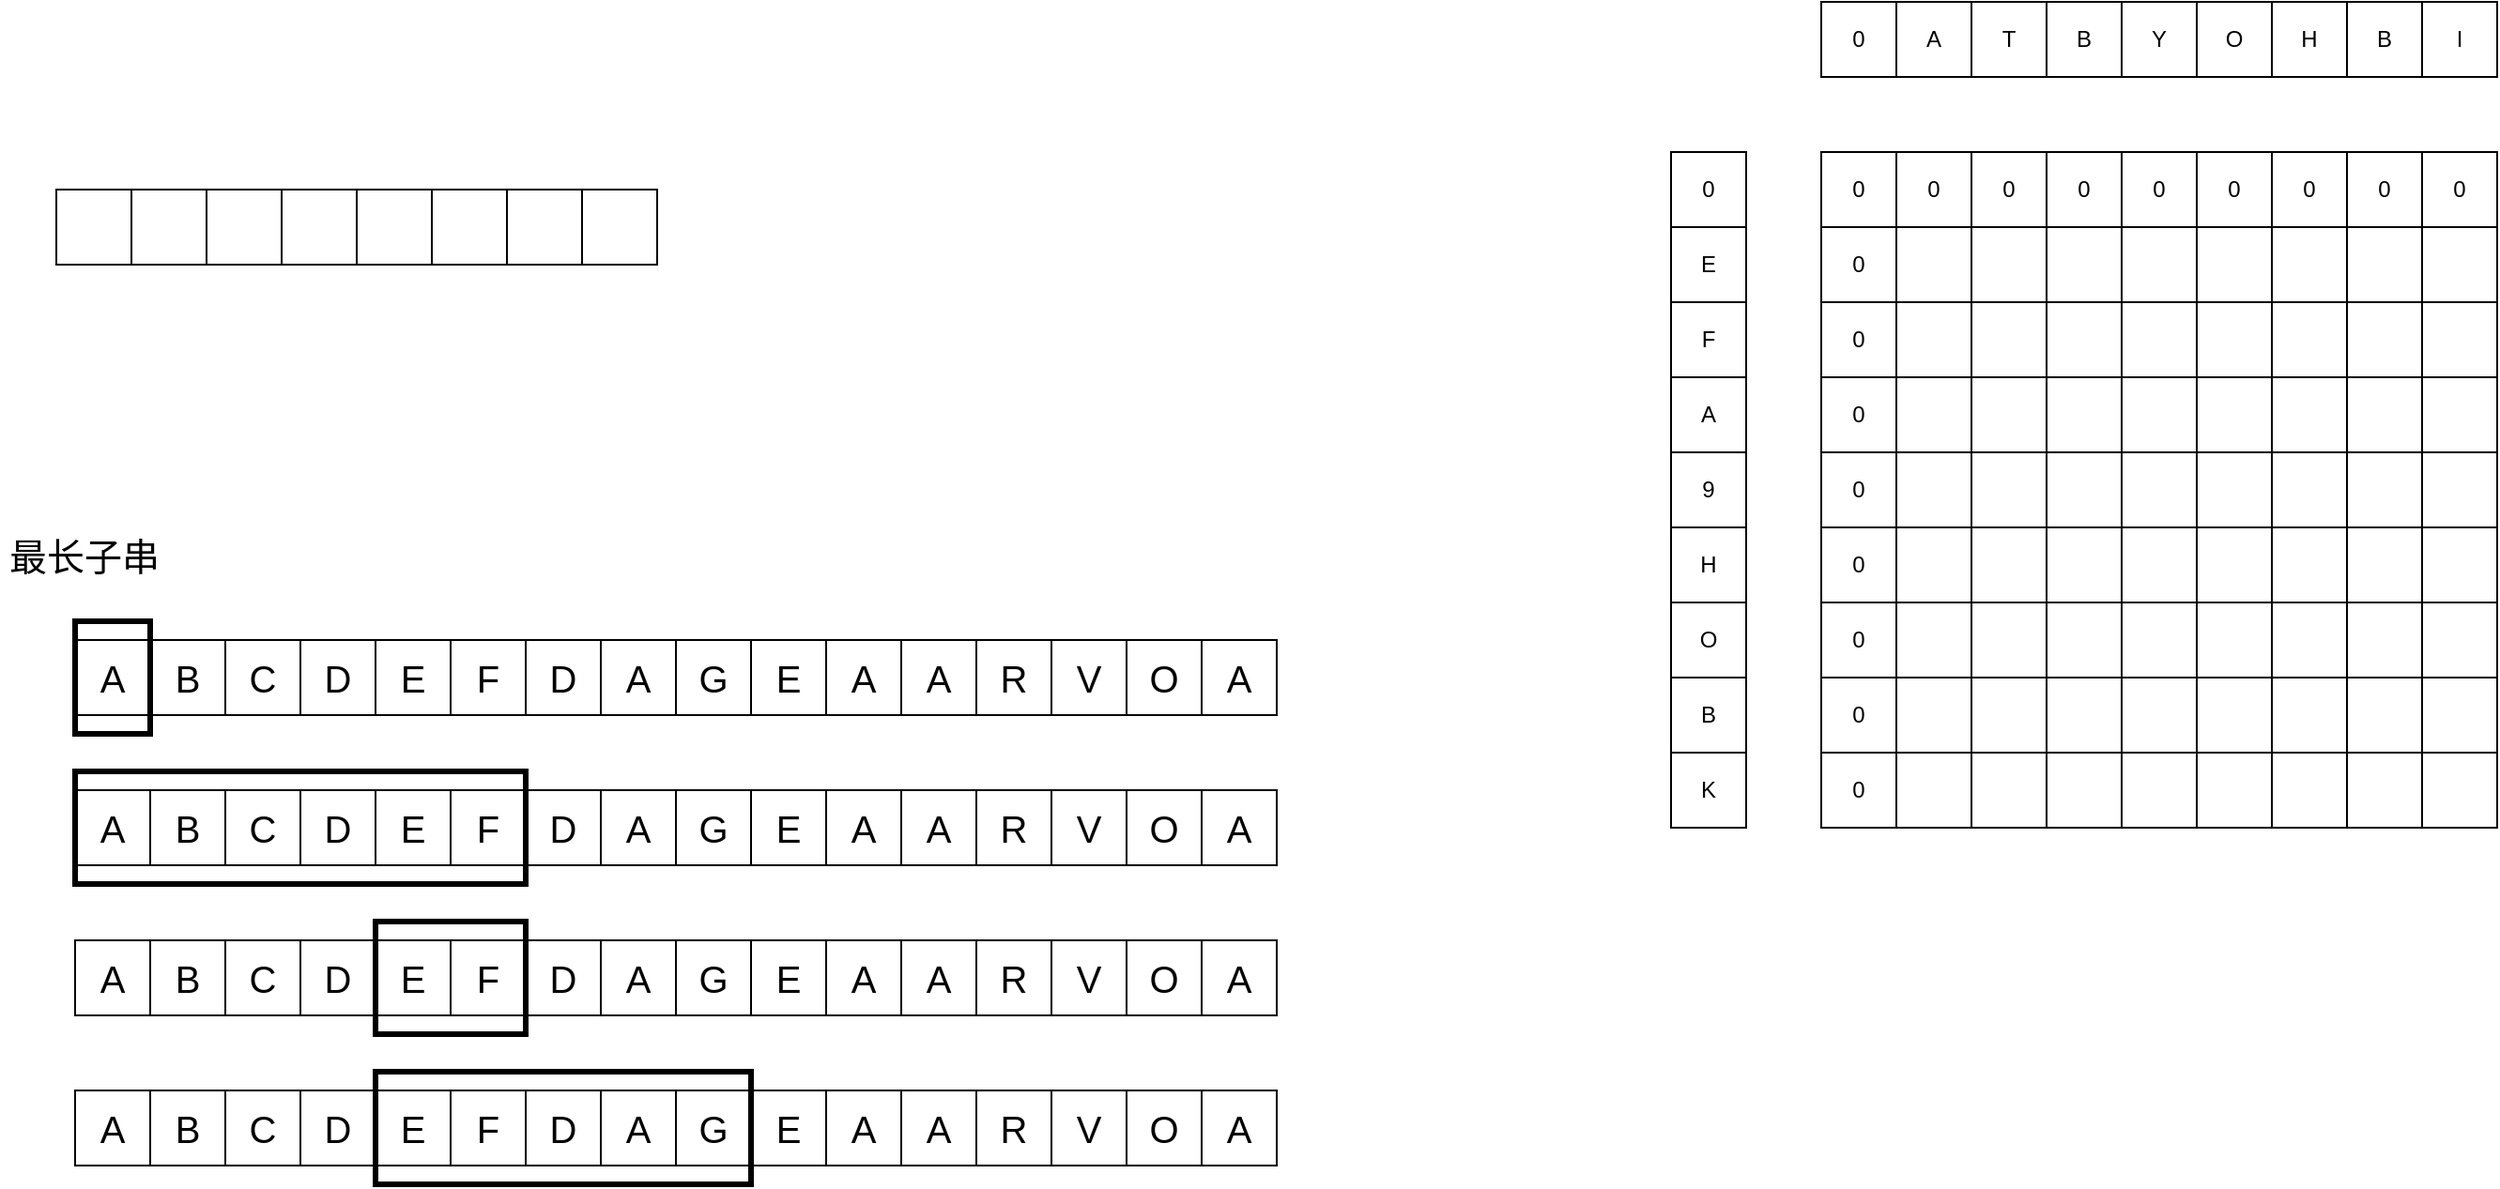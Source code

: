<mxfile version="26.2.3">
  <diagram name="第 1 页" id="3titgzVjiqhGqrw3cSma">
    <mxGraphModel dx="520" dy="779" grid="1" gridSize="10" guides="1" tooltips="1" connect="1" arrows="1" fold="1" page="1" pageScale="1" pageWidth="827" pageHeight="1169" math="0" shadow="0">
      <root>
        <mxCell id="0" />
        <mxCell id="1" parent="0" />
        <mxCell id="JuDqGbbSawKdHC7prrvu-1" value="" style="rounded=0;whiteSpace=wrap;html=1;" vertex="1" parent="1">
          <mxGeometry x="80" y="200" width="40" height="40" as="geometry" />
        </mxCell>
        <mxCell id="JuDqGbbSawKdHC7prrvu-2" value="" style="rounded=0;whiteSpace=wrap;html=1;" vertex="1" parent="1">
          <mxGeometry x="120" y="200" width="40" height="40" as="geometry" />
        </mxCell>
        <mxCell id="JuDqGbbSawKdHC7prrvu-5" value="" style="rounded=0;whiteSpace=wrap;html=1;" vertex="1" parent="1">
          <mxGeometry x="160" y="200" width="40" height="40" as="geometry" />
        </mxCell>
        <mxCell id="JuDqGbbSawKdHC7prrvu-6" value="" style="rounded=0;whiteSpace=wrap;html=1;" vertex="1" parent="1">
          <mxGeometry x="200" y="200" width="40" height="40" as="geometry" />
        </mxCell>
        <mxCell id="JuDqGbbSawKdHC7prrvu-7" value="" style="rounded=0;whiteSpace=wrap;html=1;" vertex="1" parent="1">
          <mxGeometry x="240" y="200" width="40" height="40" as="geometry" />
        </mxCell>
        <mxCell id="JuDqGbbSawKdHC7prrvu-8" value="" style="rounded=0;whiteSpace=wrap;html=1;" vertex="1" parent="1">
          <mxGeometry x="280" y="200" width="40" height="40" as="geometry" />
        </mxCell>
        <mxCell id="JuDqGbbSawKdHC7prrvu-9" value="" style="rounded=0;whiteSpace=wrap;html=1;" vertex="1" parent="1">
          <mxGeometry x="320" y="200" width="40" height="40" as="geometry" />
        </mxCell>
        <mxCell id="JuDqGbbSawKdHC7prrvu-10" value="" style="rounded=0;whiteSpace=wrap;html=1;" vertex="1" parent="1">
          <mxGeometry x="360" y="200" width="40" height="40" as="geometry" />
        </mxCell>
        <mxCell id="JuDqGbbSawKdHC7prrvu-12" value="&lt;font style=&quot;font-size: 20px;&quot;&gt;A&lt;/font&gt;" style="rounded=0;whiteSpace=wrap;html=1;" vertex="1" parent="1">
          <mxGeometry x="90" y="440" width="40" height="40" as="geometry" />
        </mxCell>
        <mxCell id="JuDqGbbSawKdHC7prrvu-20" value="&lt;font style=&quot;font-size: 20px;&quot;&gt;最长子串&lt;/font&gt;" style="text;html=1;align=center;verticalAlign=middle;whiteSpace=wrap;rounded=0;" vertex="1" parent="1">
          <mxGeometry x="50" y="380" width="90" height="30" as="geometry" />
        </mxCell>
        <mxCell id="JuDqGbbSawKdHC7prrvu-21" value="&lt;font style=&quot;font-size: 20px;&quot;&gt;B&lt;/font&gt;" style="rounded=0;whiteSpace=wrap;html=1;" vertex="1" parent="1">
          <mxGeometry x="130" y="440" width="40" height="40" as="geometry" />
        </mxCell>
        <mxCell id="JuDqGbbSawKdHC7prrvu-22" value="&lt;font style=&quot;font-size: 20px;&quot;&gt;C&lt;/font&gt;" style="rounded=0;whiteSpace=wrap;html=1;" vertex="1" parent="1">
          <mxGeometry x="170" y="440" width="40" height="40" as="geometry" />
        </mxCell>
        <mxCell id="JuDqGbbSawKdHC7prrvu-23" value="&lt;font style=&quot;font-size: 20px;&quot;&gt;D&lt;/font&gt;" style="rounded=0;whiteSpace=wrap;html=1;" vertex="1" parent="1">
          <mxGeometry x="210" y="440" width="40" height="40" as="geometry" />
        </mxCell>
        <mxCell id="JuDqGbbSawKdHC7prrvu-24" value="&lt;font style=&quot;font-size: 20px;&quot;&gt;E&lt;/font&gt;" style="rounded=0;whiteSpace=wrap;html=1;" vertex="1" parent="1">
          <mxGeometry x="250" y="440" width="40" height="40" as="geometry" />
        </mxCell>
        <mxCell id="JuDqGbbSawKdHC7prrvu-25" value="&lt;font style=&quot;font-size: 20px;&quot;&gt;F&lt;/font&gt;" style="rounded=0;whiteSpace=wrap;html=1;" vertex="1" parent="1">
          <mxGeometry x="290" y="440" width="40" height="40" as="geometry" />
        </mxCell>
        <mxCell id="JuDqGbbSawKdHC7prrvu-26" value="&lt;font style=&quot;font-size: 20px;&quot;&gt;D&lt;/font&gt;" style="rounded=0;whiteSpace=wrap;html=1;" vertex="1" parent="1">
          <mxGeometry x="330" y="440" width="40" height="40" as="geometry" />
        </mxCell>
        <mxCell id="JuDqGbbSawKdHC7prrvu-27" value="&lt;font style=&quot;font-size: 20px;&quot;&gt;A&lt;/font&gt;" style="rounded=0;whiteSpace=wrap;html=1;" vertex="1" parent="1">
          <mxGeometry x="370" y="440" width="40" height="40" as="geometry" />
        </mxCell>
        <mxCell id="JuDqGbbSawKdHC7prrvu-28" value="&lt;font style=&quot;font-size: 20px;&quot;&gt;G&lt;/font&gt;" style="rounded=0;whiteSpace=wrap;html=1;" vertex="1" parent="1">
          <mxGeometry x="410" y="440" width="40" height="40" as="geometry" />
        </mxCell>
        <mxCell id="JuDqGbbSawKdHC7prrvu-29" value="&lt;font style=&quot;font-size: 20px;&quot;&gt;E&lt;/font&gt;" style="rounded=0;whiteSpace=wrap;html=1;" vertex="1" parent="1">
          <mxGeometry x="450" y="440" width="40" height="40" as="geometry" />
        </mxCell>
        <mxCell id="JuDqGbbSawKdHC7prrvu-30" value="&lt;font style=&quot;font-size: 20px;&quot;&gt;A&lt;/font&gt;" style="rounded=0;whiteSpace=wrap;html=1;" vertex="1" parent="1">
          <mxGeometry x="490" y="440" width="40" height="40" as="geometry" />
        </mxCell>
        <mxCell id="JuDqGbbSawKdHC7prrvu-31" value="&lt;font style=&quot;font-size: 20px;&quot;&gt;A&lt;/font&gt;" style="rounded=0;whiteSpace=wrap;html=1;" vertex="1" parent="1">
          <mxGeometry x="530" y="440" width="40" height="40" as="geometry" />
        </mxCell>
        <mxCell id="JuDqGbbSawKdHC7prrvu-32" value="&lt;font style=&quot;font-size: 20px;&quot;&gt;R&lt;/font&gt;" style="rounded=0;whiteSpace=wrap;html=1;" vertex="1" parent="1">
          <mxGeometry x="570" y="440" width="40" height="40" as="geometry" />
        </mxCell>
        <mxCell id="JuDqGbbSawKdHC7prrvu-33" value="&lt;font style=&quot;font-size: 20px;&quot;&gt;V&lt;/font&gt;" style="rounded=0;whiteSpace=wrap;html=1;" vertex="1" parent="1">
          <mxGeometry x="610" y="440" width="40" height="40" as="geometry" />
        </mxCell>
        <mxCell id="JuDqGbbSawKdHC7prrvu-34" value="&lt;font style=&quot;font-size: 20px;&quot;&gt;O&lt;/font&gt;" style="rounded=0;whiteSpace=wrap;html=1;" vertex="1" parent="1">
          <mxGeometry x="650" y="440" width="40" height="40" as="geometry" />
        </mxCell>
        <mxCell id="JuDqGbbSawKdHC7prrvu-35" value="&lt;font style=&quot;font-size: 20px;&quot;&gt;A&lt;/font&gt;" style="rounded=0;whiteSpace=wrap;html=1;" vertex="1" parent="1">
          <mxGeometry x="690" y="440" width="40" height="40" as="geometry" />
        </mxCell>
        <mxCell id="JuDqGbbSawKdHC7prrvu-11" value="" style="rounded=0;whiteSpace=wrap;html=1;fillColor=none;strokeWidth=3;" vertex="1" parent="1">
          <mxGeometry x="90" y="430" width="40" height="60" as="geometry" />
        </mxCell>
        <mxCell id="JuDqGbbSawKdHC7prrvu-53" value="&lt;font style=&quot;font-size: 20px;&quot;&gt;A&lt;/font&gt;" style="rounded=0;whiteSpace=wrap;html=1;" vertex="1" parent="1">
          <mxGeometry x="90" y="520" width="40" height="40" as="geometry" />
        </mxCell>
        <mxCell id="JuDqGbbSawKdHC7prrvu-54" value="&lt;font style=&quot;font-size: 20px;&quot;&gt;B&lt;/font&gt;" style="rounded=0;whiteSpace=wrap;html=1;" vertex="1" parent="1">
          <mxGeometry x="130" y="520" width="40" height="40" as="geometry" />
        </mxCell>
        <mxCell id="JuDqGbbSawKdHC7prrvu-55" value="&lt;font style=&quot;font-size: 20px;&quot;&gt;C&lt;/font&gt;" style="rounded=0;whiteSpace=wrap;html=1;" vertex="1" parent="1">
          <mxGeometry x="170" y="520" width="40" height="40" as="geometry" />
        </mxCell>
        <mxCell id="JuDqGbbSawKdHC7prrvu-56" value="&lt;font style=&quot;font-size: 20px;&quot;&gt;D&lt;/font&gt;" style="rounded=0;whiteSpace=wrap;html=1;" vertex="1" parent="1">
          <mxGeometry x="210" y="520" width="40" height="40" as="geometry" />
        </mxCell>
        <mxCell id="JuDqGbbSawKdHC7prrvu-57" value="&lt;font style=&quot;font-size: 20px;&quot;&gt;E&lt;/font&gt;" style="rounded=0;whiteSpace=wrap;html=1;" vertex="1" parent="1">
          <mxGeometry x="250" y="520" width="40" height="40" as="geometry" />
        </mxCell>
        <mxCell id="JuDqGbbSawKdHC7prrvu-58" value="&lt;font style=&quot;font-size: 20px;&quot;&gt;F&lt;/font&gt;" style="rounded=0;whiteSpace=wrap;html=1;" vertex="1" parent="1">
          <mxGeometry x="290" y="520" width="40" height="40" as="geometry" />
        </mxCell>
        <mxCell id="JuDqGbbSawKdHC7prrvu-59" value="&lt;font style=&quot;font-size: 20px;&quot;&gt;D&lt;/font&gt;" style="rounded=0;whiteSpace=wrap;html=1;" vertex="1" parent="1">
          <mxGeometry x="330" y="520" width="40" height="40" as="geometry" />
        </mxCell>
        <mxCell id="JuDqGbbSawKdHC7prrvu-60" value="&lt;font style=&quot;font-size: 20px;&quot;&gt;A&lt;/font&gt;" style="rounded=0;whiteSpace=wrap;html=1;" vertex="1" parent="1">
          <mxGeometry x="370" y="520" width="40" height="40" as="geometry" />
        </mxCell>
        <mxCell id="JuDqGbbSawKdHC7prrvu-61" value="&lt;font style=&quot;font-size: 20px;&quot;&gt;G&lt;/font&gt;" style="rounded=0;whiteSpace=wrap;html=1;" vertex="1" parent="1">
          <mxGeometry x="410" y="520" width="40" height="40" as="geometry" />
        </mxCell>
        <mxCell id="JuDqGbbSawKdHC7prrvu-62" value="&lt;font style=&quot;font-size: 20px;&quot;&gt;E&lt;/font&gt;" style="rounded=0;whiteSpace=wrap;html=1;" vertex="1" parent="1">
          <mxGeometry x="450" y="520" width="40" height="40" as="geometry" />
        </mxCell>
        <mxCell id="JuDqGbbSawKdHC7prrvu-63" value="&lt;font style=&quot;font-size: 20px;&quot;&gt;A&lt;/font&gt;" style="rounded=0;whiteSpace=wrap;html=1;" vertex="1" parent="1">
          <mxGeometry x="490" y="520" width="40" height="40" as="geometry" />
        </mxCell>
        <mxCell id="JuDqGbbSawKdHC7prrvu-64" value="&lt;font style=&quot;font-size: 20px;&quot;&gt;A&lt;/font&gt;" style="rounded=0;whiteSpace=wrap;html=1;" vertex="1" parent="1">
          <mxGeometry x="530" y="520" width="40" height="40" as="geometry" />
        </mxCell>
        <mxCell id="JuDqGbbSawKdHC7prrvu-65" value="&lt;font style=&quot;font-size: 20px;&quot;&gt;R&lt;/font&gt;" style="rounded=0;whiteSpace=wrap;html=1;" vertex="1" parent="1">
          <mxGeometry x="570" y="520" width="40" height="40" as="geometry" />
        </mxCell>
        <mxCell id="JuDqGbbSawKdHC7prrvu-66" value="&lt;font style=&quot;font-size: 20px;&quot;&gt;V&lt;/font&gt;" style="rounded=0;whiteSpace=wrap;html=1;" vertex="1" parent="1">
          <mxGeometry x="610" y="520" width="40" height="40" as="geometry" />
        </mxCell>
        <mxCell id="JuDqGbbSawKdHC7prrvu-67" value="&lt;font style=&quot;font-size: 20px;&quot;&gt;O&lt;/font&gt;" style="rounded=0;whiteSpace=wrap;html=1;" vertex="1" parent="1">
          <mxGeometry x="650" y="520" width="40" height="40" as="geometry" />
        </mxCell>
        <mxCell id="JuDqGbbSawKdHC7prrvu-68" value="&lt;font style=&quot;font-size: 20px;&quot;&gt;A&lt;/font&gt;" style="rounded=0;whiteSpace=wrap;html=1;" vertex="1" parent="1">
          <mxGeometry x="690" y="520" width="40" height="40" as="geometry" />
        </mxCell>
        <mxCell id="JuDqGbbSawKdHC7prrvu-69" value="" style="rounded=0;whiteSpace=wrap;html=1;fillColor=none;strokeWidth=3;" vertex="1" parent="1">
          <mxGeometry x="90" y="510" width="240" height="60" as="geometry" />
        </mxCell>
        <mxCell id="JuDqGbbSawKdHC7prrvu-71" value="&lt;font style=&quot;font-size: 20px;&quot;&gt;A&lt;/font&gt;" style="rounded=0;whiteSpace=wrap;html=1;" vertex="1" parent="1">
          <mxGeometry x="90" y="600" width="40" height="40" as="geometry" />
        </mxCell>
        <mxCell id="JuDqGbbSawKdHC7prrvu-72" value="&lt;font style=&quot;font-size: 20px;&quot;&gt;B&lt;/font&gt;" style="rounded=0;whiteSpace=wrap;html=1;" vertex="1" parent="1">
          <mxGeometry x="130" y="600" width="40" height="40" as="geometry" />
        </mxCell>
        <mxCell id="JuDqGbbSawKdHC7prrvu-73" value="&lt;font style=&quot;font-size: 20px;&quot;&gt;C&lt;/font&gt;" style="rounded=0;whiteSpace=wrap;html=1;" vertex="1" parent="1">
          <mxGeometry x="170" y="600" width="40" height="40" as="geometry" />
        </mxCell>
        <mxCell id="JuDqGbbSawKdHC7prrvu-74" value="&lt;font style=&quot;font-size: 20px;&quot;&gt;D&lt;/font&gt;" style="rounded=0;whiteSpace=wrap;html=1;" vertex="1" parent="1">
          <mxGeometry x="210" y="600" width="40" height="40" as="geometry" />
        </mxCell>
        <mxCell id="JuDqGbbSawKdHC7prrvu-75" value="&lt;font style=&quot;font-size: 20px;&quot;&gt;E&lt;/font&gt;" style="rounded=0;whiteSpace=wrap;html=1;" vertex="1" parent="1">
          <mxGeometry x="250" y="600" width="40" height="40" as="geometry" />
        </mxCell>
        <mxCell id="JuDqGbbSawKdHC7prrvu-76" value="&lt;font style=&quot;font-size: 20px;&quot;&gt;F&lt;/font&gt;" style="rounded=0;whiteSpace=wrap;html=1;" vertex="1" parent="1">
          <mxGeometry x="290" y="600" width="40" height="40" as="geometry" />
        </mxCell>
        <mxCell id="JuDqGbbSawKdHC7prrvu-77" value="&lt;font style=&quot;font-size: 20px;&quot;&gt;D&lt;/font&gt;" style="rounded=0;whiteSpace=wrap;html=1;" vertex="1" parent="1">
          <mxGeometry x="330" y="600" width="40" height="40" as="geometry" />
        </mxCell>
        <mxCell id="JuDqGbbSawKdHC7prrvu-78" value="&lt;font style=&quot;font-size: 20px;&quot;&gt;A&lt;/font&gt;" style="rounded=0;whiteSpace=wrap;html=1;" vertex="1" parent="1">
          <mxGeometry x="370" y="600" width="40" height="40" as="geometry" />
        </mxCell>
        <mxCell id="JuDqGbbSawKdHC7prrvu-79" value="&lt;font style=&quot;font-size: 20px;&quot;&gt;G&lt;/font&gt;" style="rounded=0;whiteSpace=wrap;html=1;" vertex="1" parent="1">
          <mxGeometry x="410" y="600" width="40" height="40" as="geometry" />
        </mxCell>
        <mxCell id="JuDqGbbSawKdHC7prrvu-80" value="&lt;font style=&quot;font-size: 20px;&quot;&gt;E&lt;/font&gt;" style="rounded=0;whiteSpace=wrap;html=1;" vertex="1" parent="1">
          <mxGeometry x="450" y="600" width="40" height="40" as="geometry" />
        </mxCell>
        <mxCell id="JuDqGbbSawKdHC7prrvu-81" value="&lt;font style=&quot;font-size: 20px;&quot;&gt;A&lt;/font&gt;" style="rounded=0;whiteSpace=wrap;html=1;" vertex="1" parent="1">
          <mxGeometry x="490" y="600" width="40" height="40" as="geometry" />
        </mxCell>
        <mxCell id="JuDqGbbSawKdHC7prrvu-82" value="&lt;font style=&quot;font-size: 20px;&quot;&gt;A&lt;/font&gt;" style="rounded=0;whiteSpace=wrap;html=1;" vertex="1" parent="1">
          <mxGeometry x="530" y="600" width="40" height="40" as="geometry" />
        </mxCell>
        <mxCell id="JuDqGbbSawKdHC7prrvu-83" value="&lt;font style=&quot;font-size: 20px;&quot;&gt;R&lt;/font&gt;" style="rounded=0;whiteSpace=wrap;html=1;" vertex="1" parent="1">
          <mxGeometry x="570" y="600" width="40" height="40" as="geometry" />
        </mxCell>
        <mxCell id="JuDqGbbSawKdHC7prrvu-84" value="&lt;font style=&quot;font-size: 20px;&quot;&gt;V&lt;/font&gt;" style="rounded=0;whiteSpace=wrap;html=1;" vertex="1" parent="1">
          <mxGeometry x="610" y="600" width="40" height="40" as="geometry" />
        </mxCell>
        <mxCell id="JuDqGbbSawKdHC7prrvu-85" value="&lt;font style=&quot;font-size: 20px;&quot;&gt;O&lt;/font&gt;" style="rounded=0;whiteSpace=wrap;html=1;" vertex="1" parent="1">
          <mxGeometry x="650" y="600" width="40" height="40" as="geometry" />
        </mxCell>
        <mxCell id="JuDqGbbSawKdHC7prrvu-86" value="&lt;font style=&quot;font-size: 20px;&quot;&gt;A&lt;/font&gt;" style="rounded=0;whiteSpace=wrap;html=1;" vertex="1" parent="1">
          <mxGeometry x="690" y="600" width="40" height="40" as="geometry" />
        </mxCell>
        <mxCell id="JuDqGbbSawKdHC7prrvu-87" value="" style="rounded=0;whiteSpace=wrap;html=1;fillColor=none;strokeWidth=3;" vertex="1" parent="1">
          <mxGeometry x="250" y="590" width="80" height="60" as="geometry" />
        </mxCell>
        <mxCell id="JuDqGbbSawKdHC7prrvu-88" value="&lt;font style=&quot;font-size: 20px;&quot;&gt;A&lt;/font&gt;" style="rounded=0;whiteSpace=wrap;html=1;" vertex="1" parent="1">
          <mxGeometry x="90" y="680" width="40" height="40" as="geometry" />
        </mxCell>
        <mxCell id="JuDqGbbSawKdHC7prrvu-89" value="&lt;font style=&quot;font-size: 20px;&quot;&gt;B&lt;/font&gt;" style="rounded=0;whiteSpace=wrap;html=1;" vertex="1" parent="1">
          <mxGeometry x="130" y="680" width="40" height="40" as="geometry" />
        </mxCell>
        <mxCell id="JuDqGbbSawKdHC7prrvu-90" value="&lt;font style=&quot;font-size: 20px;&quot;&gt;C&lt;/font&gt;" style="rounded=0;whiteSpace=wrap;html=1;" vertex="1" parent="1">
          <mxGeometry x="170" y="680" width="40" height="40" as="geometry" />
        </mxCell>
        <mxCell id="JuDqGbbSawKdHC7prrvu-91" value="&lt;font style=&quot;font-size: 20px;&quot;&gt;D&lt;/font&gt;" style="rounded=0;whiteSpace=wrap;html=1;" vertex="1" parent="1">
          <mxGeometry x="210" y="680" width="40" height="40" as="geometry" />
        </mxCell>
        <mxCell id="JuDqGbbSawKdHC7prrvu-92" value="&lt;font style=&quot;font-size: 20px;&quot;&gt;E&lt;/font&gt;" style="rounded=0;whiteSpace=wrap;html=1;" vertex="1" parent="1">
          <mxGeometry x="250" y="680" width="40" height="40" as="geometry" />
        </mxCell>
        <mxCell id="JuDqGbbSawKdHC7prrvu-93" value="&lt;font style=&quot;font-size: 20px;&quot;&gt;F&lt;/font&gt;" style="rounded=0;whiteSpace=wrap;html=1;" vertex="1" parent="1">
          <mxGeometry x="290" y="680" width="40" height="40" as="geometry" />
        </mxCell>
        <mxCell id="JuDqGbbSawKdHC7prrvu-94" value="&lt;font style=&quot;font-size: 20px;&quot;&gt;D&lt;/font&gt;" style="rounded=0;whiteSpace=wrap;html=1;" vertex="1" parent="1">
          <mxGeometry x="330" y="680" width="40" height="40" as="geometry" />
        </mxCell>
        <mxCell id="JuDqGbbSawKdHC7prrvu-95" value="&lt;font style=&quot;font-size: 20px;&quot;&gt;A&lt;/font&gt;" style="rounded=0;whiteSpace=wrap;html=1;" vertex="1" parent="1">
          <mxGeometry x="370" y="680" width="40" height="40" as="geometry" />
        </mxCell>
        <mxCell id="JuDqGbbSawKdHC7prrvu-96" value="&lt;font style=&quot;font-size: 20px;&quot;&gt;G&lt;/font&gt;" style="rounded=0;whiteSpace=wrap;html=1;" vertex="1" parent="1">
          <mxGeometry x="410" y="680" width="40" height="40" as="geometry" />
        </mxCell>
        <mxCell id="JuDqGbbSawKdHC7prrvu-97" value="&lt;font style=&quot;font-size: 20px;&quot;&gt;E&lt;/font&gt;" style="rounded=0;whiteSpace=wrap;html=1;" vertex="1" parent="1">
          <mxGeometry x="450" y="680" width="40" height="40" as="geometry" />
        </mxCell>
        <mxCell id="JuDqGbbSawKdHC7prrvu-98" value="&lt;font style=&quot;font-size: 20px;&quot;&gt;A&lt;/font&gt;" style="rounded=0;whiteSpace=wrap;html=1;" vertex="1" parent="1">
          <mxGeometry x="490" y="680" width="40" height="40" as="geometry" />
        </mxCell>
        <mxCell id="JuDqGbbSawKdHC7prrvu-99" value="&lt;font style=&quot;font-size: 20px;&quot;&gt;A&lt;/font&gt;" style="rounded=0;whiteSpace=wrap;html=1;" vertex="1" parent="1">
          <mxGeometry x="530" y="680" width="40" height="40" as="geometry" />
        </mxCell>
        <mxCell id="JuDqGbbSawKdHC7prrvu-100" value="&lt;font style=&quot;font-size: 20px;&quot;&gt;R&lt;/font&gt;" style="rounded=0;whiteSpace=wrap;html=1;" vertex="1" parent="1">
          <mxGeometry x="570" y="680" width="40" height="40" as="geometry" />
        </mxCell>
        <mxCell id="JuDqGbbSawKdHC7prrvu-101" value="&lt;font style=&quot;font-size: 20px;&quot;&gt;V&lt;/font&gt;" style="rounded=0;whiteSpace=wrap;html=1;" vertex="1" parent="1">
          <mxGeometry x="610" y="680" width="40" height="40" as="geometry" />
        </mxCell>
        <mxCell id="JuDqGbbSawKdHC7prrvu-102" value="&lt;font style=&quot;font-size: 20px;&quot;&gt;O&lt;/font&gt;" style="rounded=0;whiteSpace=wrap;html=1;" vertex="1" parent="1">
          <mxGeometry x="650" y="680" width="40" height="40" as="geometry" />
        </mxCell>
        <mxCell id="JuDqGbbSawKdHC7prrvu-103" value="&lt;font style=&quot;font-size: 20px;&quot;&gt;A&lt;/font&gt;" style="rounded=0;whiteSpace=wrap;html=1;" vertex="1" parent="1">
          <mxGeometry x="690" y="680" width="40" height="40" as="geometry" />
        </mxCell>
        <mxCell id="JuDqGbbSawKdHC7prrvu-104" value="" style="rounded=0;whiteSpace=wrap;html=1;fillColor=none;strokeWidth=3;" vertex="1" parent="1">
          <mxGeometry x="250" y="670" width="200" height="60" as="geometry" />
        </mxCell>
        <mxCell id="JuDqGbbSawKdHC7prrvu-105" value="0" style="rounded=0;whiteSpace=wrap;html=1;" vertex="1" parent="1">
          <mxGeometry x="1020" y="180" width="40" height="40" as="geometry" />
        </mxCell>
        <mxCell id="JuDqGbbSawKdHC7prrvu-106" value="0" style="rounded=0;whiteSpace=wrap;html=1;" vertex="1" parent="1">
          <mxGeometry x="1060" y="180" width="40" height="40" as="geometry" />
        </mxCell>
        <mxCell id="JuDqGbbSawKdHC7prrvu-107" value="0" style="rounded=0;whiteSpace=wrap;html=1;" vertex="1" parent="1">
          <mxGeometry x="1100" y="180" width="40" height="40" as="geometry" />
        </mxCell>
        <mxCell id="JuDqGbbSawKdHC7prrvu-108" value="0" style="rounded=0;whiteSpace=wrap;html=1;" vertex="1" parent="1">
          <mxGeometry x="1140" y="180" width="40" height="40" as="geometry" />
        </mxCell>
        <mxCell id="JuDqGbbSawKdHC7prrvu-109" value="0" style="rounded=0;whiteSpace=wrap;html=1;" vertex="1" parent="1">
          <mxGeometry x="1180" y="180" width="40" height="40" as="geometry" />
        </mxCell>
        <mxCell id="JuDqGbbSawKdHC7prrvu-110" value="0" style="rounded=0;whiteSpace=wrap;html=1;" vertex="1" parent="1">
          <mxGeometry x="1220" y="180" width="40" height="40" as="geometry" />
        </mxCell>
        <mxCell id="JuDqGbbSawKdHC7prrvu-111" value="0" style="rounded=0;whiteSpace=wrap;html=1;" vertex="1" parent="1">
          <mxGeometry x="1260" y="180" width="40" height="40" as="geometry" />
        </mxCell>
        <mxCell id="JuDqGbbSawKdHC7prrvu-112" value="0" style="rounded=0;whiteSpace=wrap;html=1;" vertex="1" parent="1">
          <mxGeometry x="1300" y="180" width="40" height="40" as="geometry" />
        </mxCell>
        <mxCell id="JuDqGbbSawKdHC7prrvu-113" value="0" style="rounded=0;whiteSpace=wrap;html=1;" vertex="1" parent="1">
          <mxGeometry x="1020" y="220" width="40" height="40" as="geometry" />
        </mxCell>
        <mxCell id="JuDqGbbSawKdHC7prrvu-114" value="" style="rounded=0;whiteSpace=wrap;html=1;" vertex="1" parent="1">
          <mxGeometry x="1060" y="220" width="40" height="40" as="geometry" />
        </mxCell>
        <mxCell id="JuDqGbbSawKdHC7prrvu-115" value="" style="rounded=0;whiteSpace=wrap;html=1;" vertex="1" parent="1">
          <mxGeometry x="1100" y="220" width="40" height="40" as="geometry" />
        </mxCell>
        <mxCell id="JuDqGbbSawKdHC7prrvu-116" value="" style="rounded=0;whiteSpace=wrap;html=1;" vertex="1" parent="1">
          <mxGeometry x="1140" y="220" width="40" height="40" as="geometry" />
        </mxCell>
        <mxCell id="JuDqGbbSawKdHC7prrvu-117" value="" style="rounded=0;whiteSpace=wrap;html=1;" vertex="1" parent="1">
          <mxGeometry x="1180" y="220" width="40" height="40" as="geometry" />
        </mxCell>
        <mxCell id="JuDqGbbSawKdHC7prrvu-118" value="" style="rounded=0;whiteSpace=wrap;html=1;" vertex="1" parent="1">
          <mxGeometry x="1220" y="220" width="40" height="40" as="geometry" />
        </mxCell>
        <mxCell id="JuDqGbbSawKdHC7prrvu-119" value="" style="rounded=0;whiteSpace=wrap;html=1;" vertex="1" parent="1">
          <mxGeometry x="1260" y="220" width="40" height="40" as="geometry" />
        </mxCell>
        <mxCell id="JuDqGbbSawKdHC7prrvu-120" value="" style="rounded=0;whiteSpace=wrap;html=1;" vertex="1" parent="1">
          <mxGeometry x="1300" y="220" width="40" height="40" as="geometry" />
        </mxCell>
        <mxCell id="JuDqGbbSawKdHC7prrvu-121" value="0" style="rounded=0;whiteSpace=wrap;html=1;" vertex="1" parent="1">
          <mxGeometry x="1020" y="260" width="40" height="40" as="geometry" />
        </mxCell>
        <mxCell id="JuDqGbbSawKdHC7prrvu-122" value="" style="rounded=0;whiteSpace=wrap;html=1;" vertex="1" parent="1">
          <mxGeometry x="1060" y="260" width="40" height="40" as="geometry" />
        </mxCell>
        <mxCell id="JuDqGbbSawKdHC7prrvu-123" value="" style="rounded=0;whiteSpace=wrap;html=1;" vertex="1" parent="1">
          <mxGeometry x="1100" y="260" width="40" height="40" as="geometry" />
        </mxCell>
        <mxCell id="JuDqGbbSawKdHC7prrvu-124" value="" style="rounded=0;whiteSpace=wrap;html=1;" vertex="1" parent="1">
          <mxGeometry x="1140" y="260" width="40" height="40" as="geometry" />
        </mxCell>
        <mxCell id="JuDqGbbSawKdHC7prrvu-125" value="" style="rounded=0;whiteSpace=wrap;html=1;" vertex="1" parent="1">
          <mxGeometry x="1180" y="260" width="40" height="40" as="geometry" />
        </mxCell>
        <mxCell id="JuDqGbbSawKdHC7prrvu-126" value="" style="rounded=0;whiteSpace=wrap;html=1;" vertex="1" parent="1">
          <mxGeometry x="1220" y="260" width="40" height="40" as="geometry" />
        </mxCell>
        <mxCell id="JuDqGbbSawKdHC7prrvu-127" value="" style="rounded=0;whiteSpace=wrap;html=1;" vertex="1" parent="1">
          <mxGeometry x="1260" y="260" width="40" height="40" as="geometry" />
        </mxCell>
        <mxCell id="JuDqGbbSawKdHC7prrvu-128" value="" style="rounded=0;whiteSpace=wrap;html=1;" vertex="1" parent="1">
          <mxGeometry x="1300" y="260" width="40" height="40" as="geometry" />
        </mxCell>
        <mxCell id="JuDqGbbSawKdHC7prrvu-129" value="0" style="rounded=0;whiteSpace=wrap;html=1;" vertex="1" parent="1">
          <mxGeometry x="1020" y="300" width="40" height="40" as="geometry" />
        </mxCell>
        <mxCell id="JuDqGbbSawKdHC7prrvu-130" value="" style="rounded=0;whiteSpace=wrap;html=1;" vertex="1" parent="1">
          <mxGeometry x="1060" y="300" width="40" height="40" as="geometry" />
        </mxCell>
        <mxCell id="JuDqGbbSawKdHC7prrvu-131" value="" style="rounded=0;whiteSpace=wrap;html=1;" vertex="1" parent="1">
          <mxGeometry x="1100" y="300" width="40" height="40" as="geometry" />
        </mxCell>
        <mxCell id="JuDqGbbSawKdHC7prrvu-132" value="" style="rounded=0;whiteSpace=wrap;html=1;" vertex="1" parent="1">
          <mxGeometry x="1140" y="300" width="40" height="40" as="geometry" />
        </mxCell>
        <mxCell id="JuDqGbbSawKdHC7prrvu-133" value="" style="rounded=0;whiteSpace=wrap;html=1;" vertex="1" parent="1">
          <mxGeometry x="1180" y="300" width="40" height="40" as="geometry" />
        </mxCell>
        <mxCell id="JuDqGbbSawKdHC7prrvu-134" value="" style="rounded=0;whiteSpace=wrap;html=1;" vertex="1" parent="1">
          <mxGeometry x="1220" y="300" width="40" height="40" as="geometry" />
        </mxCell>
        <mxCell id="JuDqGbbSawKdHC7prrvu-135" value="" style="rounded=0;whiteSpace=wrap;html=1;" vertex="1" parent="1">
          <mxGeometry x="1260" y="300" width="40" height="40" as="geometry" />
        </mxCell>
        <mxCell id="JuDqGbbSawKdHC7prrvu-136" value="" style="rounded=0;whiteSpace=wrap;html=1;" vertex="1" parent="1">
          <mxGeometry x="1300" y="300" width="40" height="40" as="geometry" />
        </mxCell>
        <mxCell id="JuDqGbbSawKdHC7prrvu-137" value="0" style="rounded=0;whiteSpace=wrap;html=1;" vertex="1" parent="1">
          <mxGeometry x="1020" y="340" width="40" height="40" as="geometry" />
        </mxCell>
        <mxCell id="JuDqGbbSawKdHC7prrvu-138" value="" style="rounded=0;whiteSpace=wrap;html=1;" vertex="1" parent="1">
          <mxGeometry x="1060" y="340" width="40" height="40" as="geometry" />
        </mxCell>
        <mxCell id="JuDqGbbSawKdHC7prrvu-139" value="" style="rounded=0;whiteSpace=wrap;html=1;" vertex="1" parent="1">
          <mxGeometry x="1100" y="340" width="40" height="40" as="geometry" />
        </mxCell>
        <mxCell id="JuDqGbbSawKdHC7prrvu-140" value="" style="rounded=0;whiteSpace=wrap;html=1;" vertex="1" parent="1">
          <mxGeometry x="1140" y="340" width="40" height="40" as="geometry" />
        </mxCell>
        <mxCell id="JuDqGbbSawKdHC7prrvu-141" value="" style="rounded=0;whiteSpace=wrap;html=1;" vertex="1" parent="1">
          <mxGeometry x="1180" y="340" width="40" height="40" as="geometry" />
        </mxCell>
        <mxCell id="JuDqGbbSawKdHC7prrvu-142" value="" style="rounded=0;whiteSpace=wrap;html=1;" vertex="1" parent="1">
          <mxGeometry x="1220" y="340" width="40" height="40" as="geometry" />
        </mxCell>
        <mxCell id="JuDqGbbSawKdHC7prrvu-143" value="" style="rounded=0;whiteSpace=wrap;html=1;" vertex="1" parent="1">
          <mxGeometry x="1260" y="340" width="40" height="40" as="geometry" />
        </mxCell>
        <mxCell id="JuDqGbbSawKdHC7prrvu-144" value="" style="rounded=0;whiteSpace=wrap;html=1;" vertex="1" parent="1">
          <mxGeometry x="1300" y="340" width="40" height="40" as="geometry" />
        </mxCell>
        <mxCell id="JuDqGbbSawKdHC7prrvu-145" value="0" style="rounded=0;whiteSpace=wrap;html=1;" vertex="1" parent="1">
          <mxGeometry x="1020" y="380" width="40" height="40" as="geometry" />
        </mxCell>
        <mxCell id="JuDqGbbSawKdHC7prrvu-146" value="" style="rounded=0;whiteSpace=wrap;html=1;" vertex="1" parent="1">
          <mxGeometry x="1060" y="380" width="40" height="40" as="geometry" />
        </mxCell>
        <mxCell id="JuDqGbbSawKdHC7prrvu-147" value="" style="rounded=0;whiteSpace=wrap;html=1;" vertex="1" parent="1">
          <mxGeometry x="1100" y="380" width="40" height="40" as="geometry" />
        </mxCell>
        <mxCell id="JuDqGbbSawKdHC7prrvu-148" value="" style="rounded=0;whiteSpace=wrap;html=1;" vertex="1" parent="1">
          <mxGeometry x="1140" y="380" width="40" height="40" as="geometry" />
        </mxCell>
        <mxCell id="JuDqGbbSawKdHC7prrvu-149" value="" style="rounded=0;whiteSpace=wrap;html=1;" vertex="1" parent="1">
          <mxGeometry x="1180" y="380" width="40" height="40" as="geometry" />
        </mxCell>
        <mxCell id="JuDqGbbSawKdHC7prrvu-150" value="" style="rounded=0;whiteSpace=wrap;html=1;" vertex="1" parent="1">
          <mxGeometry x="1220" y="380" width="40" height="40" as="geometry" />
        </mxCell>
        <mxCell id="JuDqGbbSawKdHC7prrvu-151" value="" style="rounded=0;whiteSpace=wrap;html=1;" vertex="1" parent="1">
          <mxGeometry x="1260" y="380" width="40" height="40" as="geometry" />
        </mxCell>
        <mxCell id="JuDqGbbSawKdHC7prrvu-152" value="" style="rounded=0;whiteSpace=wrap;html=1;" vertex="1" parent="1">
          <mxGeometry x="1300" y="380" width="40" height="40" as="geometry" />
        </mxCell>
        <mxCell id="JuDqGbbSawKdHC7prrvu-153" value="0" style="rounded=0;whiteSpace=wrap;html=1;" vertex="1" parent="1">
          <mxGeometry x="1020" y="420" width="40" height="40" as="geometry" />
        </mxCell>
        <mxCell id="JuDqGbbSawKdHC7prrvu-154" value="" style="rounded=0;whiteSpace=wrap;html=1;" vertex="1" parent="1">
          <mxGeometry x="1060" y="420" width="40" height="40" as="geometry" />
        </mxCell>
        <mxCell id="JuDqGbbSawKdHC7prrvu-155" value="" style="rounded=0;whiteSpace=wrap;html=1;" vertex="1" parent="1">
          <mxGeometry x="1100" y="420" width="40" height="40" as="geometry" />
        </mxCell>
        <mxCell id="JuDqGbbSawKdHC7prrvu-156" value="" style="rounded=0;whiteSpace=wrap;html=1;" vertex="1" parent="1">
          <mxGeometry x="1140" y="420" width="40" height="40" as="geometry" />
        </mxCell>
        <mxCell id="JuDqGbbSawKdHC7prrvu-157" value="" style="rounded=0;whiteSpace=wrap;html=1;" vertex="1" parent="1">
          <mxGeometry x="1180" y="420" width="40" height="40" as="geometry" />
        </mxCell>
        <mxCell id="JuDqGbbSawKdHC7prrvu-158" value="" style="rounded=0;whiteSpace=wrap;html=1;" vertex="1" parent="1">
          <mxGeometry x="1220" y="420" width="40" height="40" as="geometry" />
        </mxCell>
        <mxCell id="JuDqGbbSawKdHC7prrvu-159" value="" style="rounded=0;whiteSpace=wrap;html=1;" vertex="1" parent="1">
          <mxGeometry x="1260" y="420" width="40" height="40" as="geometry" />
        </mxCell>
        <mxCell id="JuDqGbbSawKdHC7prrvu-160" value="" style="rounded=0;whiteSpace=wrap;html=1;" vertex="1" parent="1">
          <mxGeometry x="1300" y="420" width="40" height="40" as="geometry" />
        </mxCell>
        <mxCell id="JuDqGbbSawKdHC7prrvu-161" value="0" style="rounded=0;whiteSpace=wrap;html=1;" vertex="1" parent="1">
          <mxGeometry x="1020" y="460" width="40" height="40" as="geometry" />
        </mxCell>
        <mxCell id="JuDqGbbSawKdHC7prrvu-162" value="" style="rounded=0;whiteSpace=wrap;html=1;" vertex="1" parent="1">
          <mxGeometry x="1060" y="460" width="40" height="40" as="geometry" />
        </mxCell>
        <mxCell id="JuDqGbbSawKdHC7prrvu-163" value="" style="rounded=0;whiteSpace=wrap;html=1;" vertex="1" parent="1">
          <mxGeometry x="1100" y="460" width="40" height="40" as="geometry" />
        </mxCell>
        <mxCell id="JuDqGbbSawKdHC7prrvu-164" value="" style="rounded=0;whiteSpace=wrap;html=1;" vertex="1" parent="1">
          <mxGeometry x="1140" y="460" width="40" height="40" as="geometry" />
        </mxCell>
        <mxCell id="JuDqGbbSawKdHC7prrvu-165" value="" style="rounded=0;whiteSpace=wrap;html=1;" vertex="1" parent="1">
          <mxGeometry x="1180" y="460" width="40" height="40" as="geometry" />
        </mxCell>
        <mxCell id="JuDqGbbSawKdHC7prrvu-166" value="" style="rounded=0;whiteSpace=wrap;html=1;" vertex="1" parent="1">
          <mxGeometry x="1220" y="460" width="40" height="40" as="geometry" />
        </mxCell>
        <mxCell id="JuDqGbbSawKdHC7prrvu-167" value="" style="rounded=0;whiteSpace=wrap;html=1;" vertex="1" parent="1">
          <mxGeometry x="1260" y="460" width="40" height="40" as="geometry" />
        </mxCell>
        <mxCell id="JuDqGbbSawKdHC7prrvu-168" value="" style="rounded=0;whiteSpace=wrap;html=1;" vertex="1" parent="1">
          <mxGeometry x="1300" y="460" width="40" height="40" as="geometry" />
        </mxCell>
        <mxCell id="JuDqGbbSawKdHC7prrvu-170" value="A" style="rounded=0;whiteSpace=wrap;html=1;" vertex="1" parent="1">
          <mxGeometry x="1060" y="100" width="40" height="40" as="geometry" />
        </mxCell>
        <mxCell id="JuDqGbbSawKdHC7prrvu-171" value="T" style="rounded=0;whiteSpace=wrap;html=1;" vertex="1" parent="1">
          <mxGeometry x="1100" y="100" width="40" height="40" as="geometry" />
        </mxCell>
        <mxCell id="JuDqGbbSawKdHC7prrvu-172" value="B" style="rounded=0;whiteSpace=wrap;html=1;" vertex="1" parent="1">
          <mxGeometry x="1140" y="100" width="40" height="40" as="geometry" />
        </mxCell>
        <mxCell id="JuDqGbbSawKdHC7prrvu-173" value="Y" style="rounded=0;whiteSpace=wrap;html=1;" vertex="1" parent="1">
          <mxGeometry x="1180" y="100" width="40" height="40" as="geometry" />
        </mxCell>
        <mxCell id="JuDqGbbSawKdHC7prrvu-174" value="O" style="rounded=0;whiteSpace=wrap;html=1;" vertex="1" parent="1">
          <mxGeometry x="1220" y="100" width="40" height="40" as="geometry" />
        </mxCell>
        <mxCell id="JuDqGbbSawKdHC7prrvu-175" value="H" style="rounded=0;whiteSpace=wrap;html=1;" vertex="1" parent="1">
          <mxGeometry x="1260" y="100" width="40" height="40" as="geometry" />
        </mxCell>
        <mxCell id="JuDqGbbSawKdHC7prrvu-176" value="B" style="rounded=0;whiteSpace=wrap;html=1;" vertex="1" parent="1">
          <mxGeometry x="1300" y="100" width="40" height="40" as="geometry" />
        </mxCell>
        <mxCell id="JuDqGbbSawKdHC7prrvu-177" value="I" style="rounded=0;whiteSpace=wrap;html=1;" vertex="1" parent="1">
          <mxGeometry x="1340" y="100" width="40" height="40" as="geometry" />
        </mxCell>
        <mxCell id="JuDqGbbSawKdHC7prrvu-178" value="E" style="rounded=0;whiteSpace=wrap;html=1;" vertex="1" parent="1">
          <mxGeometry x="940" y="220" width="40" height="40" as="geometry" />
        </mxCell>
        <mxCell id="JuDqGbbSawKdHC7prrvu-179" value="F" style="rounded=0;whiteSpace=wrap;html=1;" vertex="1" parent="1">
          <mxGeometry x="940" y="260" width="40" height="40" as="geometry" />
        </mxCell>
        <mxCell id="JuDqGbbSawKdHC7prrvu-180" value="A" style="rounded=0;whiteSpace=wrap;html=1;" vertex="1" parent="1">
          <mxGeometry x="940" y="300" width="40" height="40" as="geometry" />
        </mxCell>
        <mxCell id="JuDqGbbSawKdHC7prrvu-181" value="9" style="rounded=0;whiteSpace=wrap;html=1;" vertex="1" parent="1">
          <mxGeometry x="940" y="340" width="40" height="40" as="geometry" />
        </mxCell>
        <mxCell id="JuDqGbbSawKdHC7prrvu-182" value="H" style="rounded=0;whiteSpace=wrap;html=1;" vertex="1" parent="1">
          <mxGeometry x="940" y="380" width="40" height="40" as="geometry" />
        </mxCell>
        <mxCell id="JuDqGbbSawKdHC7prrvu-183" value="O" style="rounded=0;whiteSpace=wrap;html=1;" vertex="1" parent="1">
          <mxGeometry x="940" y="420" width="40" height="40" as="geometry" />
        </mxCell>
        <mxCell id="JuDqGbbSawKdHC7prrvu-184" value="B" style="rounded=0;whiteSpace=wrap;html=1;" vertex="1" parent="1">
          <mxGeometry x="940" y="460" width="40" height="40" as="geometry" />
        </mxCell>
        <mxCell id="JuDqGbbSawKdHC7prrvu-185" value="K" style="rounded=0;whiteSpace=wrap;html=1;" vertex="1" parent="1">
          <mxGeometry x="940" y="500" width="40" height="40" as="geometry" />
        </mxCell>
        <mxCell id="JuDqGbbSawKdHC7prrvu-186" value="0" style="rounded=0;whiteSpace=wrap;html=1;" vertex="1" parent="1">
          <mxGeometry x="1340" y="180" width="40" height="40" as="geometry" />
        </mxCell>
        <mxCell id="JuDqGbbSawKdHC7prrvu-187" value="" style="rounded=0;whiteSpace=wrap;html=1;" vertex="1" parent="1">
          <mxGeometry x="1340" y="220" width="40" height="40" as="geometry" />
        </mxCell>
        <mxCell id="JuDqGbbSawKdHC7prrvu-188" value="" style="rounded=0;whiteSpace=wrap;html=1;" vertex="1" parent="1">
          <mxGeometry x="1340" y="260" width="40" height="40" as="geometry" />
        </mxCell>
        <mxCell id="JuDqGbbSawKdHC7prrvu-189" value="" style="rounded=0;whiteSpace=wrap;html=1;" vertex="1" parent="1">
          <mxGeometry x="1340" y="300" width="40" height="40" as="geometry" />
        </mxCell>
        <mxCell id="JuDqGbbSawKdHC7prrvu-190" value="" style="rounded=0;whiteSpace=wrap;html=1;" vertex="1" parent="1">
          <mxGeometry x="1340" y="340" width="40" height="40" as="geometry" />
        </mxCell>
        <mxCell id="JuDqGbbSawKdHC7prrvu-191" value="" style="rounded=0;whiteSpace=wrap;html=1;" vertex="1" parent="1">
          <mxGeometry x="1340" y="380" width="40" height="40" as="geometry" />
        </mxCell>
        <mxCell id="JuDqGbbSawKdHC7prrvu-192" value="" style="rounded=0;whiteSpace=wrap;html=1;" vertex="1" parent="1">
          <mxGeometry x="1340" y="420" width="40" height="40" as="geometry" />
        </mxCell>
        <mxCell id="JuDqGbbSawKdHC7prrvu-193" value="" style="rounded=0;whiteSpace=wrap;html=1;" vertex="1" parent="1">
          <mxGeometry x="1340" y="460" width="40" height="40" as="geometry" />
        </mxCell>
        <mxCell id="JuDqGbbSawKdHC7prrvu-194" value="0" style="rounded=0;whiteSpace=wrap;html=1;" vertex="1" parent="1">
          <mxGeometry x="1020" y="500" width="40" height="40" as="geometry" />
        </mxCell>
        <mxCell id="JuDqGbbSawKdHC7prrvu-195" value="" style="rounded=0;whiteSpace=wrap;html=1;" vertex="1" parent="1">
          <mxGeometry x="1060" y="500" width="40" height="40" as="geometry" />
        </mxCell>
        <mxCell id="JuDqGbbSawKdHC7prrvu-196" value="" style="rounded=0;whiteSpace=wrap;html=1;" vertex="1" parent="1">
          <mxGeometry x="1100" y="500" width="40" height="40" as="geometry" />
        </mxCell>
        <mxCell id="JuDqGbbSawKdHC7prrvu-197" value="" style="rounded=0;whiteSpace=wrap;html=1;" vertex="1" parent="1">
          <mxGeometry x="1140" y="500" width="40" height="40" as="geometry" />
        </mxCell>
        <mxCell id="JuDqGbbSawKdHC7prrvu-198" value="" style="rounded=0;whiteSpace=wrap;html=1;" vertex="1" parent="1">
          <mxGeometry x="1180" y="500" width="40" height="40" as="geometry" />
        </mxCell>
        <mxCell id="JuDqGbbSawKdHC7prrvu-199" value="" style="rounded=0;whiteSpace=wrap;html=1;" vertex="1" parent="1">
          <mxGeometry x="1220" y="500" width="40" height="40" as="geometry" />
        </mxCell>
        <mxCell id="JuDqGbbSawKdHC7prrvu-200" value="" style="rounded=0;whiteSpace=wrap;html=1;" vertex="1" parent="1">
          <mxGeometry x="1260" y="500" width="40" height="40" as="geometry" />
        </mxCell>
        <mxCell id="JuDqGbbSawKdHC7prrvu-201" value="" style="rounded=0;whiteSpace=wrap;html=1;" vertex="1" parent="1">
          <mxGeometry x="1300" y="500" width="40" height="40" as="geometry" />
        </mxCell>
        <mxCell id="JuDqGbbSawKdHC7prrvu-202" value="" style="rounded=0;whiteSpace=wrap;html=1;" vertex="1" parent="1">
          <mxGeometry x="1340" y="500" width="40" height="40" as="geometry" />
        </mxCell>
        <mxCell id="JuDqGbbSawKdHC7prrvu-204" value="0" style="rounded=0;whiteSpace=wrap;html=1;" vertex="1" parent="1">
          <mxGeometry x="1020" y="100" width="40" height="40" as="geometry" />
        </mxCell>
        <mxCell id="JuDqGbbSawKdHC7prrvu-205" value="0" style="rounded=0;whiteSpace=wrap;html=1;" vertex="1" parent="1">
          <mxGeometry x="940" y="180" width="40" height="40" as="geometry" />
        </mxCell>
      </root>
    </mxGraphModel>
  </diagram>
</mxfile>
